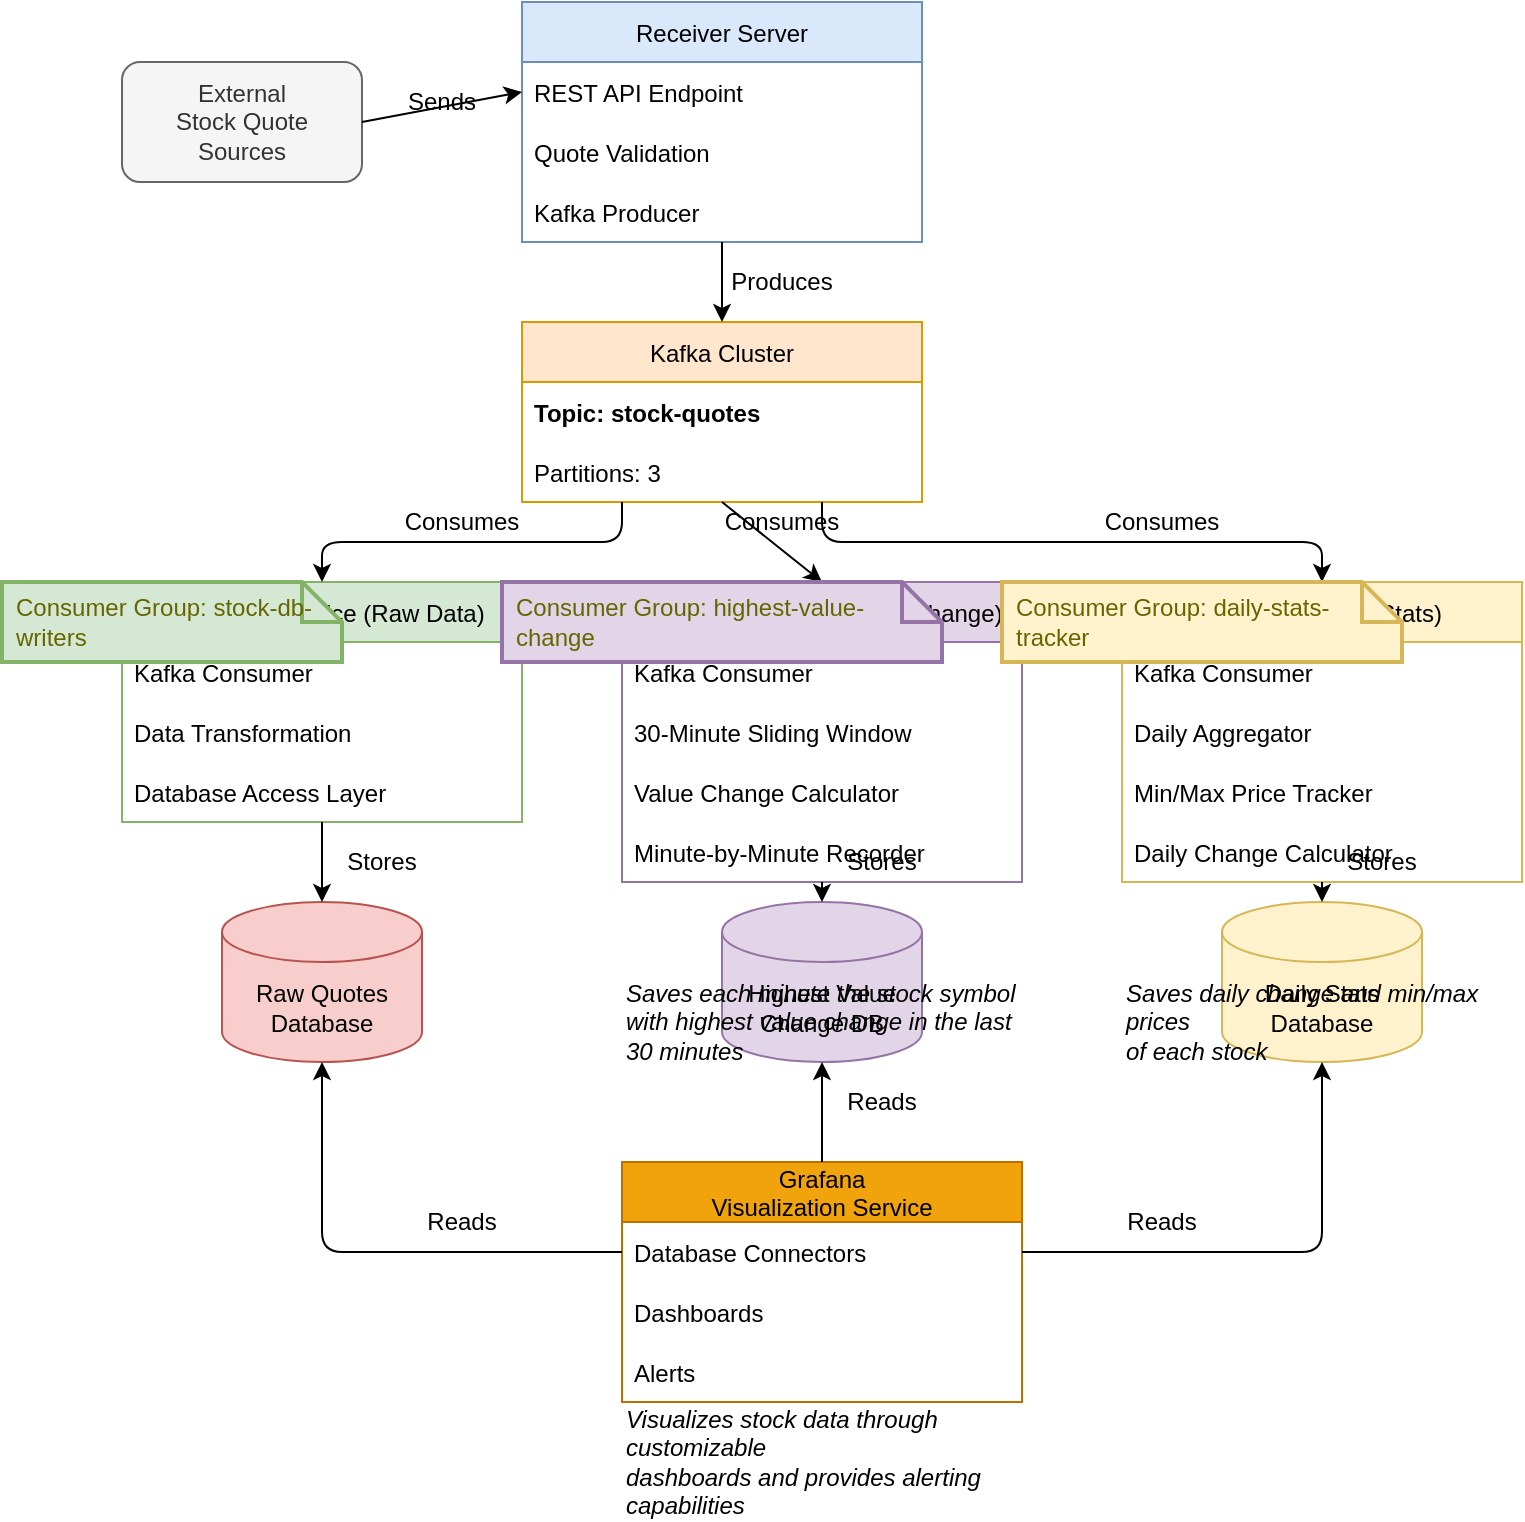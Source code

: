 <?xml version="1.0" encoding="UTF-8"?>
<mxfile>
    <diagram id="stock_quotes_system" name="Stock Quotes System Architecture">
        <mxGraphModel dx="1422" dy="798" grid="1" gridSize="10" guides="1" tooltips="1" connect="1" arrows="1" fold="1" page="1" pageScale="1" pageWidth="1100" pageHeight="1100" math="0" shadow="0">
            <root>
                <mxCell id="0"/>
                <mxCell id="1" parent="0"/>
                
                <!-- External Stock Quote Source -->
                <mxCell id="2" value="External&#xa;Stock Quote&#xa;Sources" style="rounded=1;whiteSpace=wrap;html=1;fillColor=#f5f5f5;strokeColor=#666666;fontColor=#333333;" vertex="1" parent="1">
                    <mxGeometry x="100" y="100" width="120" height="60" as="geometry"/>
                </mxCell>
                
                <!-- Receiver Server -->
                <mxCell id="3" value="Receiver Server" style="swimlane;fontStyle=0;childLayout=stackLayout;horizontal=1;startSize=30;horizontalStack=0;resizeParent=1;resizeParentMax=0;resizeLast=0;collapsible=1;marginBottom=0;fillColor=#dae8fc;strokeColor=#6c8ebf;" vertex="1" parent="1">
                    <mxGeometry x="300" y="70" width="200" height="120" as="geometry"/>
                </mxCell>
                
                <!-- Components of Receiver Server -->
                <mxCell id="4" value="REST API Endpoint" style="text;strokeColor=none;fillColor=none;align=left;verticalAlign=middle;spacingLeft=4;spacingRight=4;overflow=hidden;points=[[0,0.5],[1,0.5]];portConstraint=eastwest;rotatable=0;" vertex="1" parent="3">
                    <mxGeometry y="30" width="200" height="30" as="geometry"/>
                </mxCell>
                <mxCell id="5" value="Quote Validation" style="text;strokeColor=none;fillColor=none;align=left;verticalAlign=middle;spacingLeft=4;spacingRight=4;overflow=hidden;points=[[0,0.5],[1,0.5]];portConstraint=eastwest;rotatable=0;" vertex="1" parent="3">
                    <mxGeometry y="60" width="200" height="30" as="geometry"/>
                </mxCell>
                <mxCell id="6" value="Kafka Producer" style="text;strokeColor=none;fillColor=none;align=left;verticalAlign=middle;spacingLeft=4;spacingRight=4;overflow=hidden;points=[[0,0.5],[1,0.5]];portConstraint=eastwest;rotatable=0;" vertex="1" parent="3">
                    <mxGeometry y="90" width="200" height="30" as="geometry"/>
                </mxCell>
                
                <!-- Kafka -->
                <mxCell id="7" value="Kafka Cluster" style="swimlane;fontStyle=0;childLayout=stackLayout;horizontal=1;startSize=30;horizontalStack=0;resizeParent=1;resizeParentMax=0;resizeLast=0;collapsible=1;marginBottom=0;fillColor=#ffe6cc;strokeColor=#d79b00;" vertex="1" parent="1">
                    <mxGeometry x="300" y="230" width="200" height="90" as="geometry"/>
                </mxCell>
                
                <!-- Topics in Kafka -->
                <mxCell id="8" value="Topic: stock-quotes" style="text;strokeColor=none;fillColor=none;align=left;verticalAlign=middle;spacingLeft=4;spacingRight=4;overflow=hidden;points=[[0,0.5],[1,0.5]];portConstraint=eastwest;rotatable=0;fontStyle=1" vertex="1" parent="7">
                    <mxGeometry y="30" width="200" height="30" as="geometry"/>
                </mxCell>
                <mxCell id="9" value="Partitions: 3" style="text;strokeColor=none;fillColor=none;align=left;verticalAlign=middle;spacingLeft=4;spacingRight=4;overflow=hidden;points=[[0,0.5],[1,0.5]];portConstraint=eastwest;rotatable=0;" vertex="1" parent="7">
                    <mxGeometry y="60" width="200" height="30" as="geometry"/>
                </mxCell>
                
                <!-- Original Consumer -->
                <mxCell id="10" value="Consumer Service (Raw Data)" style="swimlane;fontStyle=0;childLayout=stackLayout;horizontal=1;startSize=30;horizontalStack=0;resizeParent=1;resizeParentMax=0;resizeLast=0;collapsible=1;marginBottom=0;fillColor=#d5e8d4;strokeColor=#82b366;" vertex="1" parent="1">
                    <mxGeometry x="100" y="360" width="200" height="120" as="geometry"/>
                </mxCell>
                
                <!-- Components of Consumer -->
                <mxCell id="11" value="Kafka Consumer" style="text;strokeColor=none;fillColor=none;align=left;verticalAlign=middle;spacingLeft=4;spacingRight=4;overflow=hidden;points=[[0,0.5],[1,0.5]];portConstraint=eastwest;rotatable=0;" vertex="1" parent="10">
                    <mxGeometry y="30" width="200" height="30" as="geometry"/>
                </mxCell>
                <mxCell id="12" value="Data Transformation" style="text;strokeColor=none;fillColor=none;align=left;verticalAlign=middle;spacingLeft=4;spacingRight=4;overflow=hidden;points=[[0,0.5],[1,0.5]];portConstraint=eastwest;rotatable=0;" vertex="1" parent="10">
                    <mxGeometry y="60" width="200" height="30" as="geometry"/>
                </mxCell>
                <mxCell id="13" value="Database Access Layer" style="text;strokeColor=none;fillColor=none;align=left;verticalAlign=middle;spacingLeft=4;spacingRight=4;overflow=hidden;points=[[0,0.5],[1,0.5]];portConstraint=eastwest;rotatable=0;" vertex="1" parent="10">
                    <mxGeometry y="90" width="200" height="30" as="geometry"/>
                </mxCell>
                
                <!-- Service A Consumer -->
                <mxCell id="30" value="Service A (Highest Value Change)" style="swimlane;fontStyle=0;childLayout=stackLayout;horizontal=1;startSize=30;horizontalStack=0;resizeParent=1;resizeParentMax=0;resizeLast=0;collapsible=1;marginBottom=0;fillColor=#e1d5e7;strokeColor=#9673a6;" vertex="1" parent="1">
                    <mxGeometry x="350" y="360" width="200" height="150" as="geometry"/>
                </mxCell>
                
                <!-- Components of Service A -->
                <mxCell id="31" value="Kafka Consumer" style="text;strokeColor=none;fillColor=none;align=left;verticalAlign=middle;spacingLeft=4;spacingRight=4;overflow=hidden;points=[[0,0.5],[1,0.5]];portConstraint=eastwest;rotatable=0;" vertex="1" parent="30">
                    <mxGeometry y="30" width="200" height="30" as="geometry"/>
                </mxCell>
                <mxCell id="32" value="30-Minute Sliding Window" style="text;strokeColor=none;fillColor=none;align=left;verticalAlign=middle;spacingLeft=4;spacingRight=4;overflow=hidden;points=[[0,0.5],[1,0.5]];portConstraint=eastwest;rotatable=0;" vertex="1" parent="30">
                    <mxGeometry y="60" width="200" height="30" as="geometry"/>
                </mxCell>
                <mxCell id="33" value="Value Change Calculator" style="text;strokeColor=none;fillColor=none;align=left;verticalAlign=middle;spacingLeft=4;spacingRight=4;overflow=hidden;points=[[0,0.5],[1,0.5]];portConstraint=eastwest;rotatable=0;" vertex="1" parent="30">
                    <mxGeometry y="90" width="200" height="30" as="geometry"/>
                </mxCell>
                <mxCell id="34" value="Minute-by-Minute Recorder" style="text;strokeColor=none;fillColor=none;align=left;verticalAlign=middle;spacingLeft=4;spacingRight=4;overflow=hidden;points=[[0,0.5],[1,0.5]];portConstraint=eastwest;rotatable=0;" vertex="1" parent="30">
                    <mxGeometry y="120" width="200" height="30" as="geometry"/>
                </mxCell>
                
                <!-- Service B Consumer -->
                <mxCell id="40" value="Service B (Daily Stats)" style="swimlane;fontStyle=0;childLayout=stackLayout;horizontal=1;startSize=30;horizontalStack=0;resizeParent=1;resizeParentMax=0;resizeLast=0;collapsible=1;marginBottom=0;fillColor=#fff2cc;strokeColor=#d6b656;" vertex="1" parent="1">
                    <mxGeometry x="600" y="360" width="200" height="150" as="geometry"/>
                </mxCell>
                
                <!-- Components of Service B -->
                <mxCell id="41" value="Kafka Consumer" style="text;strokeColor=none;fillColor=none;align=left;verticalAlign=middle;spacingLeft=4;spacingRight=4;overflow=hidden;points=[[0,0.5],[1,0.5]];portConstraint=eastwest;rotatable=0;" vertex="1" parent="40">
                    <mxGeometry y="30" width="200" height="30" as="geometry"/>
                </mxCell>
                <mxCell id="42" value="Daily Aggregator" style="text;strokeColor=none;fillColor=none;align=left;verticalAlign=middle;spacingLeft=4;spacingRight=4;overflow=hidden;points=[[0,0.5],[1,0.5]];portConstraint=eastwest;rotatable=0;" vertex="1" parent="40">
                    <mxGeometry y="60" width="200" height="30" as="geometry"/>
                </mxCell>
                <mxCell id="43" value="Min/Max Price Tracker" style="text;strokeColor=none;fillColor=none;align=left;verticalAlign=middle;spacingLeft=4;spacingRight=4;overflow=hidden;points=[[0,0.5],[1,0.5]];portConstraint=eastwest;rotatable=0;" vertex="1" parent="40">
                    <mxGeometry y="90" width="200" height="30" as="geometry"/>
                </mxCell>
                <mxCell id="44" value="Daily Change Calculator" style="text;strokeColor=none;fillColor=none;align=left;verticalAlign=middle;spacingLeft=4;spacingRight=4;overflow=hidden;points=[[0,0.5],[1,0.5]];portConstraint=eastwest;rotatable=0;" vertex="1" parent="40">
                    <mxGeometry y="120" width="200" height="30" as="geometry"/>
                </mxCell>
                
                <!-- Databases -->
                <mxCell id="14" value="Raw Quotes&#xa;Database" style="shape=cylinder3;whiteSpace=wrap;html=1;boundedLbl=1;backgroundOutline=1;size=15;fillColor=#f8cecc;strokeColor=#b85450;" vertex="1" parent="1">
                    <mxGeometry x="150" y="520" width="100" height="80" as="geometry"/>
                </mxCell>
                
                <mxCell id="50" value="Highest Value&#xa;Change DB" style="shape=cylinder3;whiteSpace=wrap;html=1;boundedLbl=1;backgroundOutline=1;size=15;fillColor=#e1d5e7;strokeColor=#9673a6;" vertex="1" parent="1">
                    <mxGeometry x="400" y="520" width="100" height="80" as="geometry"/>
                </mxCell>
                
                <mxCell id="51" value="Daily Stats&#xa;Database" style="shape=cylinder3;whiteSpace=wrap;html=1;boundedLbl=1;backgroundOutline=1;size=15;fillColor=#fff2cc;strokeColor=#d6b656;" vertex="1" parent="1">
                    <mxGeometry x="650" y="520" width="100" height="80" as="geometry"/>
                </mxCell>
                
                <!-- Connections -->
                <mxCell id="15" value="" style="endArrow=classic;html=1;exitX=1;exitY=0.5;exitDx=0;exitDy=0;entryX=0;entryY=0.5;entryDx=0;entryDy=0;" edge="1" parent="1" source="2" target="4">
                    <mxGeometry width="50" height="50" relative="1" as="geometry">
                        <mxPoint x="400" y="430" as="sourcePoint"/>
                        <mxPoint x="450" y="380" as="targetPoint"/>
                    </mxGeometry>
                </mxCell>
                <mxCell id="16" value="" style="endArrow=classic;html=1;exitX=0.5;exitY=1;exitDx=0;exitDy=0;entryX=0.5;entryY=0;entryDx=0;entryDy=0;" edge="1" parent="1" source="3" target="7">
                    <mxGeometry width="50" height="50" relative="1" as="geometry">
                        <mxPoint x="400" y="430" as="sourcePoint"/>
                        <mxPoint x="450" y="380" as="targetPoint"/>
                    </mxGeometry>
                </mxCell>
                
                <!-- Connections to consumers -->
                <mxCell id="17" value="" style="endArrow=classic;html=1;exitX=0.25;exitY=1;exitDx=0;exitDy=0;entryX=0.5;entryY=0;entryDx=0;entryDy=0;" edge="1" parent="1" source="7" target="10">
                    <mxGeometry width="50" height="50" relative="1" as="geometry">
                        <mxPoint x="400" y="430" as="sourcePoint"/>
                        <mxPoint x="450" y="380" as="targetPoint"/>
                        <Array as="points">
                            <mxPoint x="350" y="340"/>
                            <mxPoint x="200" y="340"/>
                        </Array>
                    </mxGeometry>
                </mxCell>
                
                <mxCell id="60" value="" style="endArrow=classic;html=1;exitX=0.5;exitY=1;exitDx=0;exitDy=0;entryX=0.5;entryY=0;entryDx=0;entryDy=0;" edge="1" parent="1" source="7" target="30">
                    <mxGeometry width="50" height="50" relative="1" as="geometry">
                        <mxPoint x="400" y="430" as="sourcePoint"/>
                        <mxPoint x="450" y="380" as="targetPoint"/>
                    </mxGeometry>
                </mxCell>
                
                <mxCell id="61" value="" style="endArrow=classic;html=1;exitX=0.75;exitY=1;exitDx=0;exitDy=0;entryX=0.5;entryY=0;entryDx=0;entryDy=0;" edge="1" parent="1" source="7" target="40">
                    <mxGeometry width="50" height="50" relative="1" as="geometry">
                        <mxPoint x="400" y="430" as="sourcePoint"/>
                        <mxPoint x="450" y="380" as="targetPoint"/>
                        <Array as="points">
                            <mxPoint x="450" y="340"/>
                            <mxPoint x="700" y="340"/>
                        </Array>
                    </mxGeometry>
                </mxCell>
                
                <!-- Connections to databases -->
                <mxCell id="18" value="" style="endArrow=classic;html=1;exitX=0.5;exitY=1;exitDx=0;exitDy=0;entryX=0.5;entryY=0;entryDx=0;entryDy=0;entryPerimeter=0;" edge="1" parent="1" source="10" target="14">
                    <mxGeometry width="50" height="50" relative="1" as="geometry">
                        <mxPoint x="400" y="430" as="sourcePoint"/>
                        <mxPoint x="570" y="420" as="targetPoint"/>
                    </mxGeometry>
                </mxCell>
                
                <mxCell id="62" value="" style="endArrow=classic;html=1;exitX=0.5;exitY=1;exitDx=0;exitDy=0;entryX=0.5;entryY=0;entryDx=0;entryDy=0;entryPerimeter=0;" edge="1" parent="1" source="30" target="50">
                    <mxGeometry width="50" height="50" relative="1" as="geometry">
                        <mxPoint x="400" y="430" as="sourcePoint"/>
                        <mxPoint x="450" y="380" as="targetPoint"/>
                    </mxGeometry>
                </mxCell>
                
                <mxCell id="63" value="" style="endArrow=classic;html=1;exitX=0.5;exitY=1;exitDx=0;exitDy=0;entryX=0.5;entryY=0;entryDx=0;entryDy=0;entryPerimeter=0;" edge="1" parent="1" source="40" target="51">
                    <mxGeometry width="50" height="50" relative="1" as="geometry">
                        <mxPoint x="400" y="430" as="sourcePoint"/>
                        <mxPoint x="450" y="380" as="targetPoint"/>
                    </mxGeometry>
                </mxCell>
                
                <!-- Labels -->
                <mxCell id="19" value="Produces" style="text;html=1;strokeColor=none;fillColor=none;align=center;verticalAlign=middle;whiteSpace=wrap;rounded=0;" vertex="1" parent="1">
                    <mxGeometry x="400" y="200" width="60" height="20" as="geometry"/>
                </mxCell>
                <mxCell id="20" value="Consumes" style="text;html=1;strokeColor=none;fillColor=none;align=center;verticalAlign=middle;whiteSpace=wrap;rounded=0;" vertex="1" parent="1">
                    <mxGeometry x="240" y="320" width="60" height="20" as="geometry"/>
                </mxCell>
                <mxCell id="21" value="Sends" style="text;html=1;strokeColor=none;fillColor=none;align=center;verticalAlign=middle;whiteSpace=wrap;rounded=0;" vertex="1" parent="1">
                    <mxGeometry x="230" y="110" width="60" height="20" as="geometry"/>
                </mxCell>
                <mxCell id="22" value="Stores" style="text;html=1;strokeColor=none;fillColor=none;align=center;verticalAlign=middle;whiteSpace=wrap;rounded=0;" vertex="1" parent="1">
                    <mxGeometry x="200" y="490" width="60" height="20" as="geometry"/>
                </mxCell>
                
                <mxCell id="70" value="Consumes" style="text;html=1;strokeColor=none;fillColor=none;align=center;verticalAlign=middle;whiteSpace=wrap;rounded=0;" vertex="1" parent="1">
                    <mxGeometry x="400" y="320" width="60" height="20" as="geometry"/>
                </mxCell>
                
                <mxCell id="71" value="Consumes" style="text;html=1;strokeColor=none;fillColor=none;align=center;verticalAlign=middle;whiteSpace=wrap;rounded=0;" vertex="1" parent="1">
                    <mxGeometry x="590" y="320" width="60" height="20" as="geometry"/>
                </mxCell>
                
                <mxCell id="72" value="Stores" style="text;html=1;strokeColor=none;fillColor=none;align=center;verticalAlign=middle;whiteSpace=wrap;rounded=0;" vertex="1" parent="1">
                    <mxGeometry x="450" y="490" width="60" height="20" as="geometry"/>
                </mxCell>
                
                <mxCell id="73" value="Stores" style="text;html=1;strokeColor=none;fillColor=none;align=center;verticalAlign=middle;whiteSpace=wrap;rounded=0;" vertex="1" parent="1">
                    <mxGeometry x="700" y="490" width="60" height="20" as="geometry"/>
                </mxCell>
                
                <!-- Notes -->
                <mxCell id="23" value="Consumer Group: stock-db-writers" style="shape=note;strokeWidth=2;fontSize=12;size=20;whiteSpace=wrap;html=1;fillColor=#d5e8d4;strokeColor=#82b366;fontColor=#666600;align=left;spacingLeft=5;" vertex="1" parent="1">
                    <mxGeometry x="40" y="360" width="170" height="40" as="geometry"/>
                </mxCell>
                
                <mxCell id="80" value="Consumer Group: highest-value-change" style="shape=note;strokeWidth=2;fontSize=12;size=20;whiteSpace=wrap;html=1;fillColor=#e1d5e7;strokeColor=#9673a6;fontColor=#666600;align=left;spacingLeft=5;" vertex="1" parent="1">
                    <mxGeometry x="290" y="360" width="220" height="40" as="geometry"/>
                </mxCell>
                
                <mxCell id="81" value="Consumer Group: daily-stats-tracker" style="shape=note;strokeWidth=2;fontSize=12;size=20;whiteSpace=wrap;html=1;fillColor=#fff2cc;strokeColor=#d6b656;fontColor=#666600;align=left;spacingLeft=5;" vertex="1" parent="1">
                    <mxGeometry x="540" y="360" width="200" height="40" as="geometry"/>
                </mxCell>
                
                <!-- Feature Descriptions -->
                <mxCell id="90" value="Saves each minute the stock symbol&#xa;with highest value change in the last 30 minutes" style="text;html=1;strokeColor=none;fillColor=none;align=left;verticalAlign=middle;whiteSpace=wrap;rounded=0;fontStyle=2" vertex="1" parent="1">
                    <mxGeometry x="350" y="560" width="200" height="40" as="geometry"/>
                </mxCell>
                
                <mxCell id="91" value="Saves daily change and min/max prices&#xa;of each stock" style="text;html=1;strokeColor=none;fillColor=none;align=left;verticalAlign=middle;whiteSpace=wrap;rounded=0;fontStyle=2" vertex="1" parent="1">
                    <mxGeometry x="600" y="560" width="200" height="40" as="geometry"/>
                </mxCell>
                
                <!-- Grafana Service -->
                <mxCell id="100" value="Grafana&#xa;Visualization Service" style="swimlane;fontStyle=0;childLayout=stackLayout;horizontal=1;startSize=30;horizontalStack=0;resizeParent=1;resizeParentMax=0;resizeLast=0;collapsible=1;marginBottom=0;fillColor=#f0a30a;strokeColor=#BD7000;fontColor=#000000;" vertex="1" parent="1">
                    <mxGeometry x="350" y="650" width="200" height="120" as="geometry"/>
                </mxCell>
                
                <!-- Components of Grafana -->
                <mxCell id="101" value="Database Connectors" style="text;strokeColor=none;fillColor=none;align=left;verticalAlign=middle;spacingLeft=4;spacingRight=4;overflow=hidden;points=[[0,0.5],[1,0.5]];portConstraint=eastwest;rotatable=0;" vertex="1" parent="100">
                    <mxGeometry y="30" width="200" height="30" as="geometry"/>
                </mxCell>
                <mxCell id="102" value="Dashboards" style="text;strokeColor=none;fillColor=none;align=left;verticalAlign=middle;spacingLeft=4;spacingRight=4;overflow=hidden;points=[[0,0.5],[1,0.5]];portConstraint=eastwest;rotatable=0;" vertex="1" parent="100">
                    <mxGeometry y="60" width="200" height="30" as="geometry"/>
                </mxCell>
                <mxCell id="103" value="Alerts" style="text;strokeColor=none;fillColor=none;align=left;verticalAlign=middle;spacingLeft=4;spacingRight=4;overflow=hidden;points=[[0,0.5],[1,0.5]];portConstraint=eastwest;rotatable=0;" vertex="1" parent="100">
                    <mxGeometry y="90" width="200" height="30" as="geometry"/>
                </mxCell>

                <!-- Connections to Databases -->
                <mxCell id="104" value="" style="endArrow=classic;html=1;exitX=0;exitY=0.5;exitDx=0;exitDy=0;entryX=0.5;entryY=1;entryDx=0;entryDy=0;entryPerimeter=0;" edge="1" parent="1" source="101" target="14">
                    <mxGeometry width="50" height="50" relative="1" as="geometry">
                        <mxPoint x="400" y="430" as="sourcePoint"/>
                        <mxPoint x="450" y="380" as="targetPoint"/>
                        <Array as="points">
                            <mxPoint x="200" y="695"/>
                        </Array>
                    </mxGeometry>
                </mxCell>

                <mxCell id="105" value="" style="endArrow=classic;html=1;exitX=0.5;exitY=0;exitDx=0;exitDy=0;entryX=0.5;entryY=1;entryDx=0;entryDy=0;entryPerimeter=0;" edge="1" parent="1" source="100" target="50">
                    <mxGeometry width="50" height="50" relative="1" as="geometry">
                        <mxPoint x="400" y="430" as="sourcePoint"/>
                        <mxPoint x="450" y="380" as="targetPoint"/>
                    </mxGeometry>
                </mxCell>

                <mxCell id="106" value="" style="endArrow=classic;html=1;exitX=1;exitY=0.5;exitDx=0;exitDy=0;entryX=0.5;entryY=1;entryDx=0;entryDy=0;entryPerimeter=0;" edge="1" parent="1" source="101" target="51">
                    <mxGeometry width="50" height="50" relative="1" as="geometry">
                        <mxPoint x="400" y="430" as="sourcePoint"/>
                        <mxPoint x="450" y="380" as="targetPoint"/>
                        <Array as="points">
                            <mxPoint x="700" y="695"/>
                        </Array>
                    </mxGeometry>
                </mxCell>

                <!-- Labels -->
                <mxCell id="107" value="Reads" style="text;html=1;strokeColor=none;fillColor=none;align=center;verticalAlign=middle;whiteSpace=wrap;rounded=0;" vertex="1" parent="1">
                    <mxGeometry x="240" y="670" width="60" height="20" as="geometry"/>
                </mxCell>

                <mxCell id="108" value="Reads" style="text;html=1;strokeColor=none;fillColor=none;align=center;verticalAlign=middle;whiteSpace=wrap;rounded=0;" vertex="1" parent="1">
                    <mxGeometry x="450" y="610" width="60" height="20" as="geometry"/>
                </mxCell>

                <mxCell id="109" value="Reads" style="text;html=1;strokeColor=none;fillColor=none;align=center;verticalAlign=middle;whiteSpace=wrap;rounded=0;" vertex="1" parent="1">
                    <mxGeometry x="590" y="670" width="60" height="20" as="geometry"/>
                </mxCell>

                <!-- Feature Description -->
                <mxCell id="110" value="Visualizes stock data through customizable&#xa;dashboards and provides alerting capabilities" style="text;html=1;strokeColor=none;fillColor=none;align=left;verticalAlign=middle;whiteSpace=wrap;rounded=0;fontStyle=2" vertex="1" parent="1">
                    <mxGeometry x="350" y="780" width="200" height="40" as="geometry"/>
                </mxCell>
            </root>
        </mxGraphModel>
    </diagram>
</mxfile>
